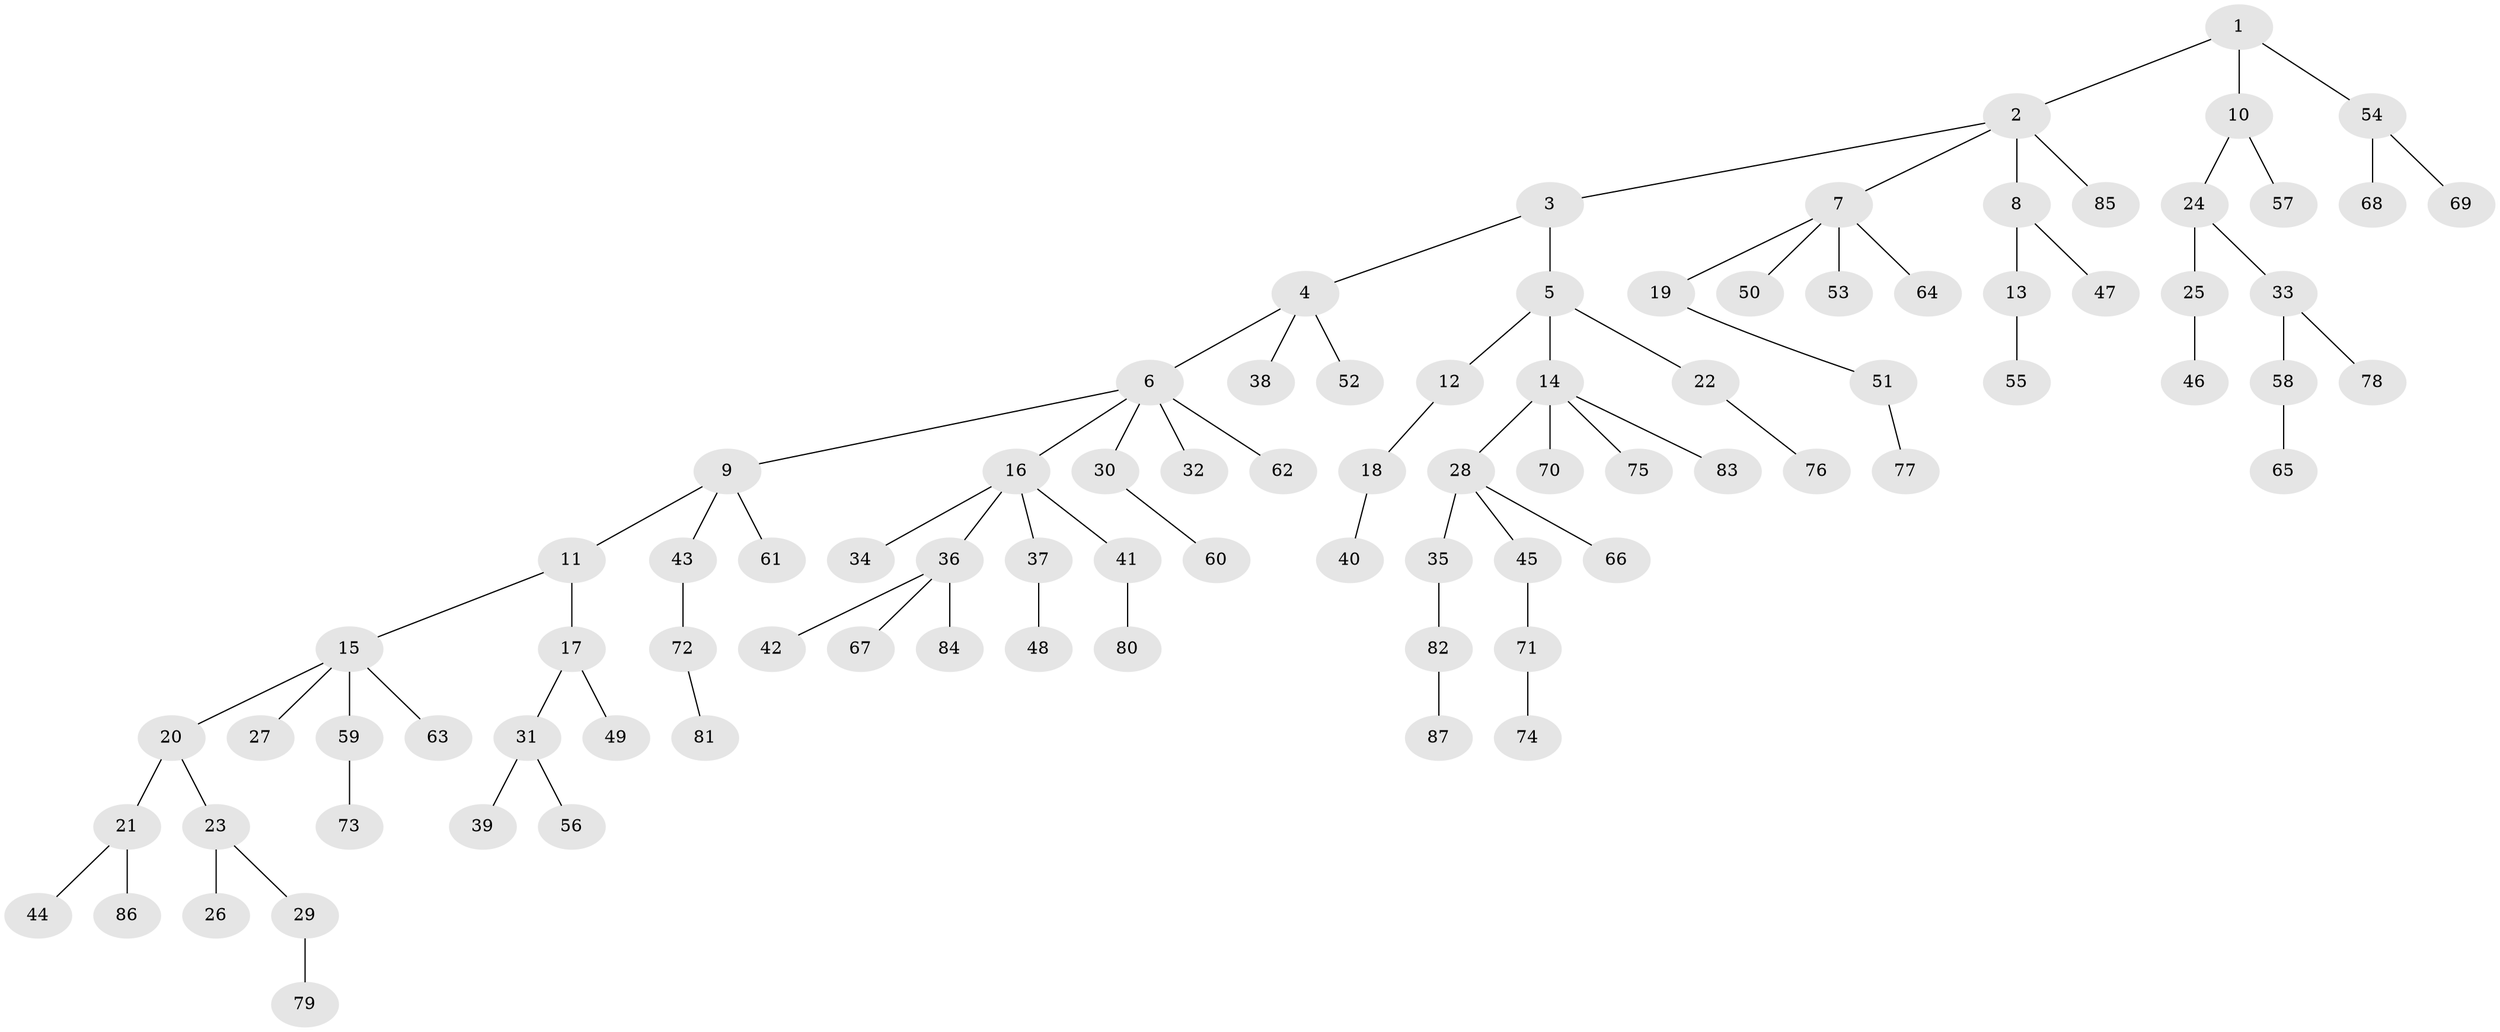 // Generated by graph-tools (version 1.1) at 2025/11/02/27/25 16:11:26]
// undirected, 87 vertices, 86 edges
graph export_dot {
graph [start="1"]
  node [color=gray90,style=filled];
  1;
  2;
  3;
  4;
  5;
  6;
  7;
  8;
  9;
  10;
  11;
  12;
  13;
  14;
  15;
  16;
  17;
  18;
  19;
  20;
  21;
  22;
  23;
  24;
  25;
  26;
  27;
  28;
  29;
  30;
  31;
  32;
  33;
  34;
  35;
  36;
  37;
  38;
  39;
  40;
  41;
  42;
  43;
  44;
  45;
  46;
  47;
  48;
  49;
  50;
  51;
  52;
  53;
  54;
  55;
  56;
  57;
  58;
  59;
  60;
  61;
  62;
  63;
  64;
  65;
  66;
  67;
  68;
  69;
  70;
  71;
  72;
  73;
  74;
  75;
  76;
  77;
  78;
  79;
  80;
  81;
  82;
  83;
  84;
  85;
  86;
  87;
  1 -- 2;
  1 -- 10;
  1 -- 54;
  2 -- 3;
  2 -- 7;
  2 -- 8;
  2 -- 85;
  3 -- 4;
  3 -- 5;
  4 -- 6;
  4 -- 38;
  4 -- 52;
  5 -- 12;
  5 -- 14;
  5 -- 22;
  6 -- 9;
  6 -- 16;
  6 -- 30;
  6 -- 32;
  6 -- 62;
  7 -- 19;
  7 -- 50;
  7 -- 53;
  7 -- 64;
  8 -- 13;
  8 -- 47;
  9 -- 11;
  9 -- 43;
  9 -- 61;
  10 -- 24;
  10 -- 57;
  11 -- 15;
  11 -- 17;
  12 -- 18;
  13 -- 55;
  14 -- 28;
  14 -- 70;
  14 -- 75;
  14 -- 83;
  15 -- 20;
  15 -- 27;
  15 -- 59;
  15 -- 63;
  16 -- 34;
  16 -- 36;
  16 -- 37;
  16 -- 41;
  17 -- 31;
  17 -- 49;
  18 -- 40;
  19 -- 51;
  20 -- 21;
  20 -- 23;
  21 -- 44;
  21 -- 86;
  22 -- 76;
  23 -- 26;
  23 -- 29;
  24 -- 25;
  24 -- 33;
  25 -- 46;
  28 -- 35;
  28 -- 45;
  28 -- 66;
  29 -- 79;
  30 -- 60;
  31 -- 39;
  31 -- 56;
  33 -- 58;
  33 -- 78;
  35 -- 82;
  36 -- 42;
  36 -- 67;
  36 -- 84;
  37 -- 48;
  41 -- 80;
  43 -- 72;
  45 -- 71;
  51 -- 77;
  54 -- 68;
  54 -- 69;
  58 -- 65;
  59 -- 73;
  71 -- 74;
  72 -- 81;
  82 -- 87;
}
